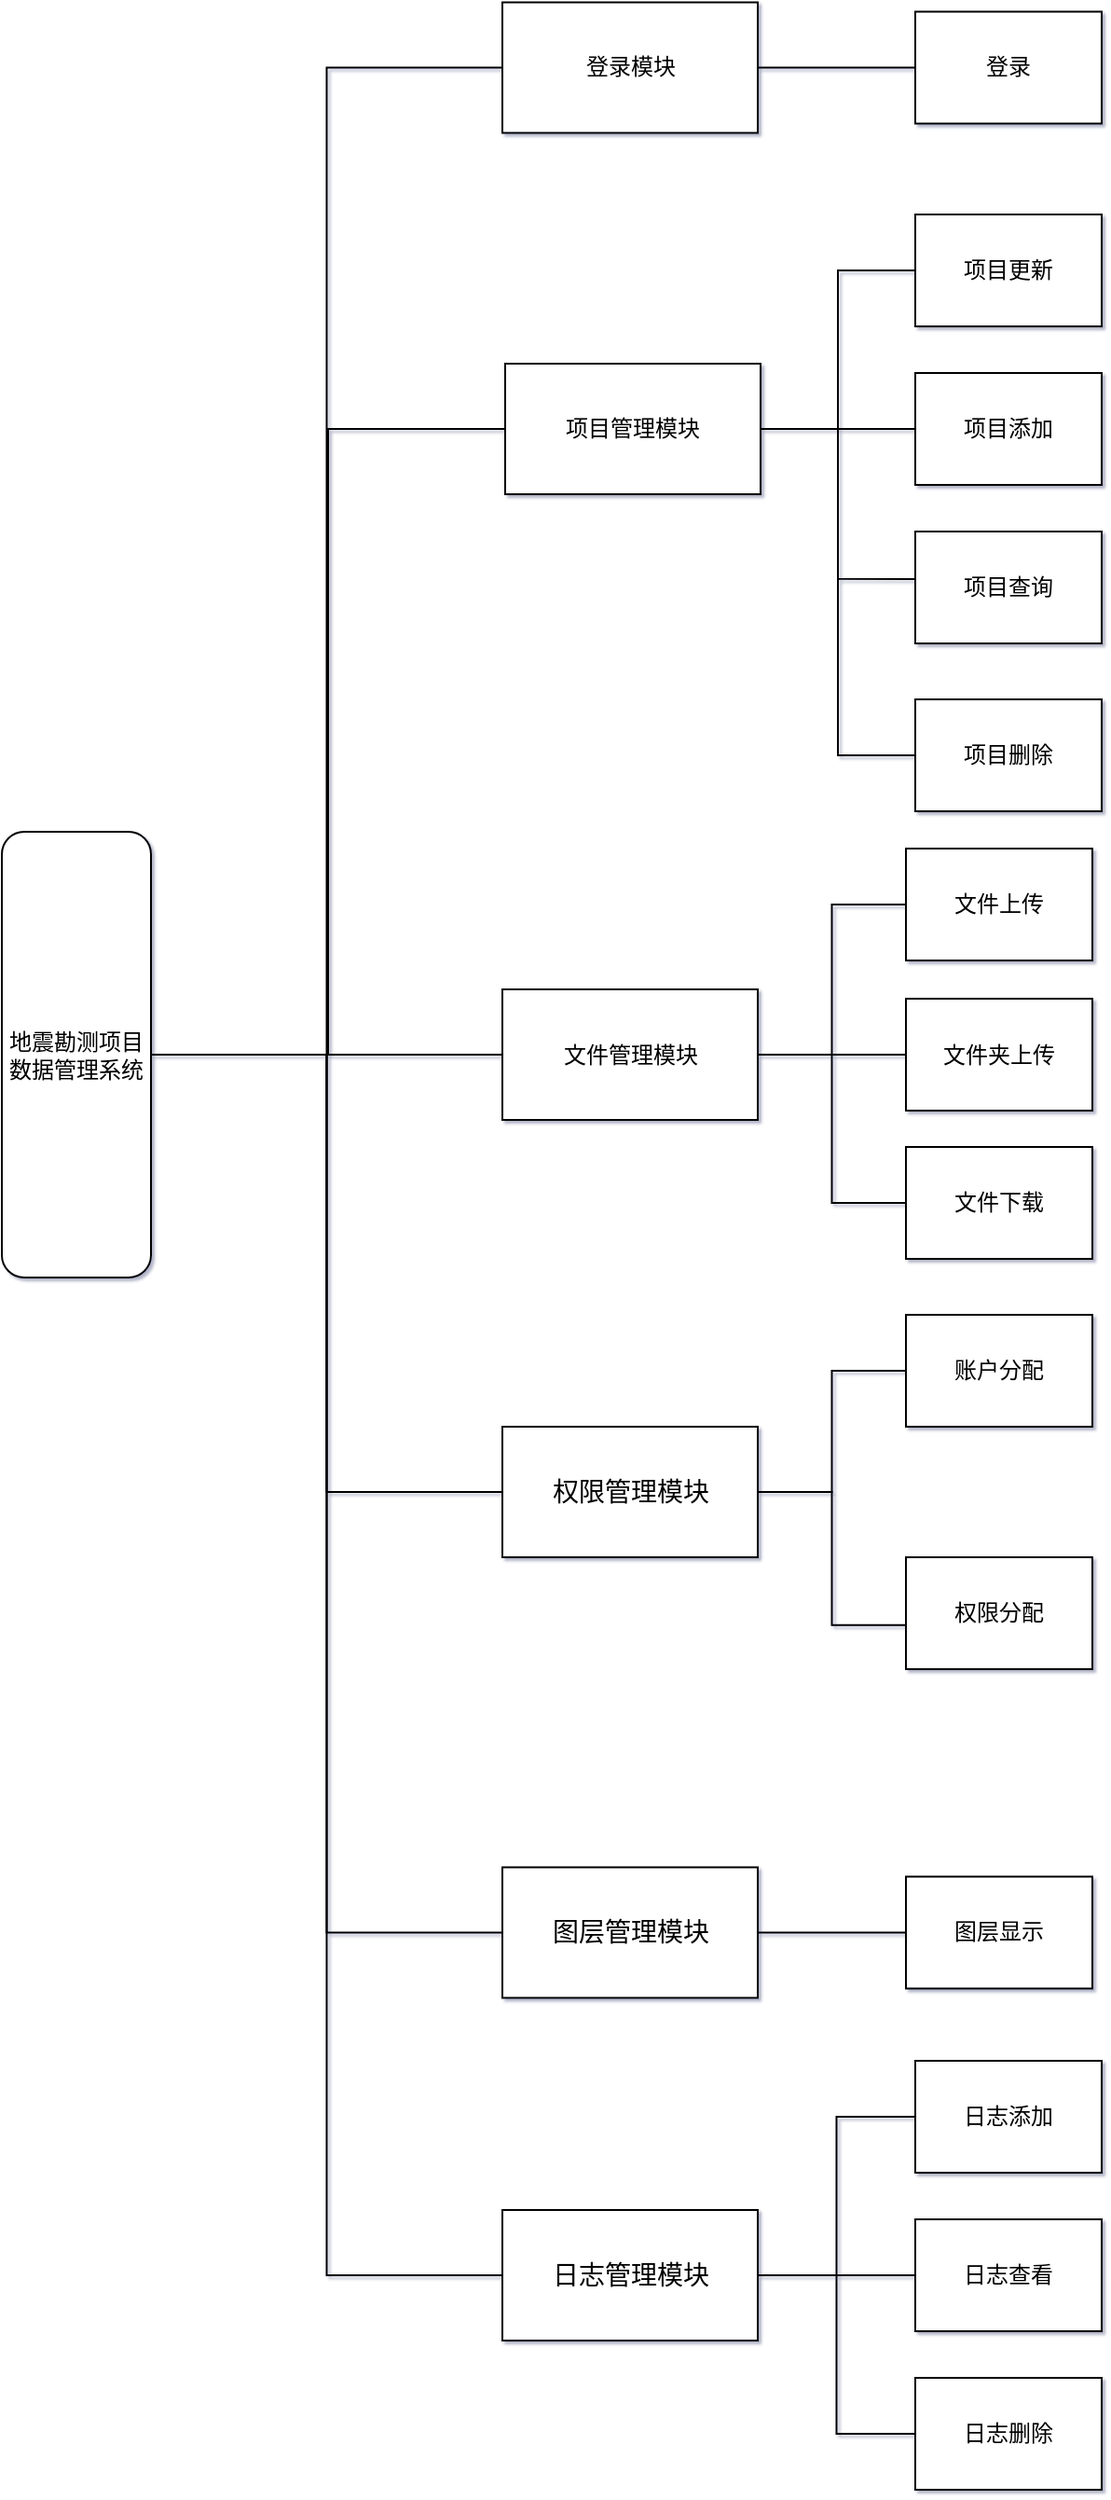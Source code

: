 <mxfile version="18.0.3" type="github">
  <diagram id="NUiRZpOZK513rjNv98Oe" name="Page-1">
    <mxGraphModel dx="2889" dy="1057" grid="1" gridSize="10" guides="1" tooltips="1" connect="1" arrows="1" fold="1" page="1" pageScale="1" pageWidth="827" pageHeight="1169" background="#ffffff" math="0" shadow="1">
      <root>
        <mxCell id="0" />
        <mxCell id="1" parent="0" />
        <mxCell id="e8OPRsYG1ByIHUOe2Pd6-8" style="edgeStyle=orthogonalEdgeStyle;rounded=0;orthogonalLoop=1;jettySize=auto;html=1;exitX=1;exitY=0.5;exitDx=0;exitDy=0;endArrow=none;endFill=0;" edge="1" parent="1" source="e8OPRsYG1ByIHUOe2Pd6-1" target="e8OPRsYG1ByIHUOe2Pd6-4">
          <mxGeometry relative="1" as="geometry" />
        </mxCell>
        <mxCell id="e8OPRsYG1ByIHUOe2Pd6-9" style="edgeStyle=orthogonalEdgeStyle;rounded=0;orthogonalLoop=1;jettySize=auto;html=1;exitX=1;exitY=0.5;exitDx=0;exitDy=0;endArrow=none;endFill=0;entryX=0;entryY=0.5;entryDx=0;entryDy=0;" edge="1" parent="1" source="e8OPRsYG1ByIHUOe2Pd6-1" target="e8OPRsYG1ByIHUOe2Pd6-5">
          <mxGeometry relative="1" as="geometry" />
        </mxCell>
        <mxCell id="e8OPRsYG1ByIHUOe2Pd6-10" style="edgeStyle=orthogonalEdgeStyle;rounded=0;orthogonalLoop=1;jettySize=auto;html=1;exitX=1;exitY=0.5;exitDx=0;exitDy=0;entryX=0;entryY=0.5;entryDx=0;entryDy=0;endArrow=none;endFill=0;" edge="1" parent="1" source="e8OPRsYG1ByIHUOe2Pd6-1" target="e8OPRsYG1ByIHUOe2Pd6-6">
          <mxGeometry relative="1" as="geometry" />
        </mxCell>
        <mxCell id="e8OPRsYG1ByIHUOe2Pd6-11" style="edgeStyle=orthogonalEdgeStyle;rounded=0;orthogonalLoop=1;jettySize=auto;html=1;exitX=1;exitY=0.5;exitDx=0;exitDy=0;entryX=0;entryY=0.5;entryDx=0;entryDy=0;endArrow=none;endFill=0;" edge="1" parent="1" source="e8OPRsYG1ByIHUOe2Pd6-1" target="e8OPRsYG1ByIHUOe2Pd6-7">
          <mxGeometry relative="1" as="geometry" />
        </mxCell>
        <mxCell id="e8OPRsYG1ByIHUOe2Pd6-12" style="edgeStyle=orthogonalEdgeStyle;rounded=0;orthogonalLoop=1;jettySize=auto;html=1;exitX=1;exitY=0.5;exitDx=0;exitDy=0;entryX=0;entryY=0.5;entryDx=0;entryDy=0;endArrow=none;endFill=0;" edge="1" parent="1" source="e8OPRsYG1ByIHUOe2Pd6-1" target="e8OPRsYG1ByIHUOe2Pd6-3">
          <mxGeometry relative="1" as="geometry" />
        </mxCell>
        <mxCell id="e8OPRsYG1ByIHUOe2Pd6-13" style="edgeStyle=orthogonalEdgeStyle;rounded=0;orthogonalLoop=1;jettySize=auto;html=1;exitX=1;exitY=0.5;exitDx=0;exitDy=0;entryX=0;entryY=0.5;entryDx=0;entryDy=0;endArrow=none;endFill=0;" edge="1" parent="1" source="e8OPRsYG1ByIHUOe2Pd6-1" target="e8OPRsYG1ByIHUOe2Pd6-2">
          <mxGeometry relative="1" as="geometry" />
        </mxCell>
        <mxCell id="e8OPRsYG1ByIHUOe2Pd6-1" value="地震勘测项目数据管理系统" style="rounded=1;whiteSpace=wrap;html=1;" vertex="1" parent="1">
          <mxGeometry x="-510" y="1121" width="80" height="239" as="geometry" />
        </mxCell>
        <mxCell id="e8OPRsYG1ByIHUOe2Pd6-26" style="edgeStyle=orthogonalEdgeStyle;rounded=0;orthogonalLoop=1;jettySize=auto;html=1;exitX=1;exitY=0.5;exitDx=0;exitDy=0;endArrow=none;endFill=0;" edge="1" parent="1" source="e8OPRsYG1ByIHUOe2Pd6-2" target="e8OPRsYG1ByIHUOe2Pd6-25">
          <mxGeometry relative="1" as="geometry" />
        </mxCell>
        <mxCell id="e8OPRsYG1ByIHUOe2Pd6-2" value="&lt;span&gt;登录模块&lt;/span&gt;" style="rounded=0;whiteSpace=wrap;html=1;" vertex="1" parent="1">
          <mxGeometry x="-241.5" y="676.26" width="137" height="70" as="geometry" />
        </mxCell>
        <mxCell id="e8OPRsYG1ByIHUOe2Pd6-31" style="edgeStyle=orthogonalEdgeStyle;rounded=0;orthogonalLoop=1;jettySize=auto;html=1;exitX=1;exitY=0.5;exitDx=0;exitDy=0;endArrow=none;endFill=0;entryX=0;entryY=0.5;entryDx=0;entryDy=0;" edge="1" parent="1" source="e8OPRsYG1ByIHUOe2Pd6-3" target="e8OPRsYG1ByIHUOe2Pd6-30">
          <mxGeometry relative="1" as="geometry" />
        </mxCell>
        <mxCell id="e8OPRsYG1ByIHUOe2Pd6-32" style="edgeStyle=orthogonalEdgeStyle;rounded=0;orthogonalLoop=1;jettySize=auto;html=1;exitX=1;exitY=0.5;exitDx=0;exitDy=0;endArrow=none;endFill=0;" edge="1" parent="1" source="e8OPRsYG1ByIHUOe2Pd6-3" target="e8OPRsYG1ByIHUOe2Pd6-27">
          <mxGeometry relative="1" as="geometry" />
        </mxCell>
        <mxCell id="e8OPRsYG1ByIHUOe2Pd6-33" style="edgeStyle=orthogonalEdgeStyle;rounded=0;orthogonalLoop=1;jettySize=auto;html=1;exitX=1;exitY=0.5;exitDx=0;exitDy=0;entryX=0.008;entryY=0.424;entryDx=0;entryDy=0;entryPerimeter=0;endArrow=none;endFill=0;" edge="1" parent="1" source="e8OPRsYG1ByIHUOe2Pd6-3" target="e8OPRsYG1ByIHUOe2Pd6-29">
          <mxGeometry relative="1" as="geometry" />
        </mxCell>
        <mxCell id="e8OPRsYG1ByIHUOe2Pd6-34" style="edgeStyle=orthogonalEdgeStyle;rounded=0;orthogonalLoop=1;jettySize=auto;html=1;exitX=1;exitY=0.5;exitDx=0;exitDy=0;entryX=0;entryY=0.5;entryDx=0;entryDy=0;endArrow=none;endFill=0;" edge="1" parent="1" source="e8OPRsYG1ByIHUOe2Pd6-3" target="e8OPRsYG1ByIHUOe2Pd6-28">
          <mxGeometry relative="1" as="geometry" />
        </mxCell>
        <mxCell id="e8OPRsYG1ByIHUOe2Pd6-3" value="项目管理模块" style="rounded=0;whiteSpace=wrap;html=1;" vertex="1" parent="1">
          <mxGeometry x="-240" y="870" width="137" height="70" as="geometry" />
        </mxCell>
        <mxCell id="e8OPRsYG1ByIHUOe2Pd6-38" style="edgeStyle=orthogonalEdgeStyle;rounded=0;orthogonalLoop=1;jettySize=auto;html=1;exitX=1;exitY=0.5;exitDx=0;exitDy=0;endArrow=none;endFill=0;entryX=0;entryY=0.5;entryDx=0;entryDy=0;" edge="1" parent="1" source="e8OPRsYG1ByIHUOe2Pd6-4" target="e8OPRsYG1ByIHUOe2Pd6-35">
          <mxGeometry relative="1" as="geometry" />
        </mxCell>
        <mxCell id="e8OPRsYG1ByIHUOe2Pd6-39" style="edgeStyle=orthogonalEdgeStyle;rounded=0;orthogonalLoop=1;jettySize=auto;html=1;exitX=1;exitY=0.5;exitDx=0;exitDy=0;entryX=0;entryY=0.5;entryDx=0;entryDy=0;endArrow=none;endFill=0;" edge="1" parent="1" source="e8OPRsYG1ByIHUOe2Pd6-4" target="e8OPRsYG1ByIHUOe2Pd6-37">
          <mxGeometry relative="1" as="geometry" />
        </mxCell>
        <mxCell id="e8OPRsYG1ByIHUOe2Pd6-40" style="edgeStyle=orthogonalEdgeStyle;rounded=0;orthogonalLoop=1;jettySize=auto;html=1;exitX=1;exitY=0.5;exitDx=0;exitDy=0;entryX=0;entryY=0.5;entryDx=0;entryDy=0;endArrow=none;endFill=0;" edge="1" parent="1" source="e8OPRsYG1ByIHUOe2Pd6-4" target="e8OPRsYG1ByIHUOe2Pd6-36">
          <mxGeometry relative="1" as="geometry" />
        </mxCell>
        <mxCell id="e8OPRsYG1ByIHUOe2Pd6-4" value="文件管理模块" style="rounded=0;whiteSpace=wrap;html=1;" vertex="1" parent="1">
          <mxGeometry x="-241.5" y="1205.5" width="137" height="70" as="geometry" />
        </mxCell>
        <mxCell id="e8OPRsYG1ByIHUOe2Pd6-43" style="edgeStyle=orthogonalEdgeStyle;rounded=0;orthogonalLoop=1;jettySize=auto;html=1;exitX=1;exitY=0.5;exitDx=0;exitDy=0;entryX=0;entryY=0.5;entryDx=0;entryDy=0;endArrow=none;endFill=0;" edge="1" parent="1" source="e8OPRsYG1ByIHUOe2Pd6-5" target="e8OPRsYG1ByIHUOe2Pd6-41">
          <mxGeometry relative="1" as="geometry" />
        </mxCell>
        <mxCell id="e8OPRsYG1ByIHUOe2Pd6-44" style="edgeStyle=orthogonalEdgeStyle;rounded=0;orthogonalLoop=1;jettySize=auto;html=1;exitX=1;exitY=0.5;exitDx=0;exitDy=0;entryX=0.008;entryY=0.606;entryDx=0;entryDy=0;entryPerimeter=0;endArrow=none;endFill=0;" edge="1" parent="1" source="e8OPRsYG1ByIHUOe2Pd6-5" target="e8OPRsYG1ByIHUOe2Pd6-42">
          <mxGeometry relative="1" as="geometry" />
        </mxCell>
        <mxCell id="e8OPRsYG1ByIHUOe2Pd6-5" value="&lt;span style=&quot;font-size: 14px&quot;&gt;权限管理模块&lt;/span&gt;" style="rounded=0;whiteSpace=wrap;html=1;" vertex="1" parent="1">
          <mxGeometry x="-241.5" y="1440" width="137" height="70" as="geometry" />
        </mxCell>
        <mxCell id="e8OPRsYG1ByIHUOe2Pd6-46" style="edgeStyle=orthogonalEdgeStyle;rounded=0;orthogonalLoop=1;jettySize=auto;html=1;exitX=1;exitY=0.5;exitDx=0;exitDy=0;endArrow=none;endFill=0;" edge="1" parent="1" source="e8OPRsYG1ByIHUOe2Pd6-6" target="e8OPRsYG1ByIHUOe2Pd6-45">
          <mxGeometry relative="1" as="geometry" />
        </mxCell>
        <mxCell id="e8OPRsYG1ByIHUOe2Pd6-6" value="&lt;span style=&quot;font-size: 14px&quot;&gt;图层管理模块&lt;/span&gt;" style="rounded=0;whiteSpace=wrap;html=1;" vertex="1" parent="1">
          <mxGeometry x="-241.5" y="1676.25" width="137" height="70" as="geometry" />
        </mxCell>
        <mxCell id="e8OPRsYG1ByIHUOe2Pd6-50" style="edgeStyle=orthogonalEdgeStyle;rounded=0;orthogonalLoop=1;jettySize=auto;html=1;exitX=1;exitY=0.5;exitDx=0;exitDy=0;endArrow=none;endFill=0;entryX=0;entryY=0.5;entryDx=0;entryDy=0;" edge="1" parent="1" source="e8OPRsYG1ByIHUOe2Pd6-7" target="e8OPRsYG1ByIHUOe2Pd6-47">
          <mxGeometry relative="1" as="geometry" />
        </mxCell>
        <mxCell id="e8OPRsYG1ByIHUOe2Pd6-52" style="edgeStyle=orthogonalEdgeStyle;rounded=0;orthogonalLoop=1;jettySize=auto;html=1;exitX=1;exitY=0.5;exitDx=0;exitDy=0;entryX=0;entryY=0.5;entryDx=0;entryDy=0;endArrow=none;endFill=0;" edge="1" parent="1" source="e8OPRsYG1ByIHUOe2Pd6-7" target="e8OPRsYG1ByIHUOe2Pd6-48">
          <mxGeometry relative="1" as="geometry" />
        </mxCell>
        <mxCell id="e8OPRsYG1ByIHUOe2Pd6-53" style="edgeStyle=orthogonalEdgeStyle;rounded=0;orthogonalLoop=1;jettySize=auto;html=1;exitX=1;exitY=0.5;exitDx=0;exitDy=0;entryX=0;entryY=0.5;entryDx=0;entryDy=0;endArrow=none;endFill=0;" edge="1" parent="1" source="e8OPRsYG1ByIHUOe2Pd6-7" target="e8OPRsYG1ByIHUOe2Pd6-49">
          <mxGeometry relative="1" as="geometry" />
        </mxCell>
        <mxCell id="e8OPRsYG1ByIHUOe2Pd6-7" value="&lt;span style=&quot;font-size: 14px&quot;&gt;日志管理模块&lt;/span&gt;" style="rounded=0;whiteSpace=wrap;html=1;" vertex="1" parent="1">
          <mxGeometry x="-241.5" y="1860" width="137" height="70" as="geometry" />
        </mxCell>
        <mxCell id="e8OPRsYG1ByIHUOe2Pd6-25" value="登录" style="rounded=0;whiteSpace=wrap;html=1;" vertex="1" parent="1">
          <mxGeometry x="-20" y="681.26" width="100" height="60" as="geometry" />
        </mxCell>
        <mxCell id="e8OPRsYG1ByIHUOe2Pd6-27" value="项目添加" style="rounded=0;whiteSpace=wrap;html=1;" vertex="1" parent="1">
          <mxGeometry x="-20" y="875" width="100" height="60" as="geometry" />
        </mxCell>
        <mxCell id="e8OPRsYG1ByIHUOe2Pd6-28" value="项目删除&lt;span style=&quot;color: rgba(0 , 0 , 0 , 0) ; font-family: monospace ; font-size: 0px&quot;&gt;%3CmxGraphModel%3E%3Croot%3E%3CmxCell%20id%3D%220%22%2F%3E%3CmxCell%20id%3D%221%22%20parent%3D%220%22%2F%3E%3CmxCell%20id%3D%222%22%20value%3D%22%E9%A1%B9%E7%9B%AE%E6%B7%BB%E5%8A%A0%22%20style%3D%22rounded%3D0%3BwhiteSpace%3Dwrap%3Bhtml%3D1%3B%22%20vertex%3D%221%22%20parent%3D%221%22%3E%3CmxGeometry%20x%3D%22270%22%20y%3D%22760%22%20width%3D%2280%22%20height%3D%2260%22%20as%3D%22geometry%22%2F%3E%3C%2FmxCell%3E%3C%2Froot%3E%3C%2FmxGraphModel%3E&lt;/span&gt;" style="rounded=0;whiteSpace=wrap;html=1;" vertex="1" parent="1">
          <mxGeometry x="-20" y="1050" width="100" height="60" as="geometry" />
        </mxCell>
        <mxCell id="e8OPRsYG1ByIHUOe2Pd6-29" value="项目查询" style="rounded=0;whiteSpace=wrap;html=1;" vertex="1" parent="1">
          <mxGeometry x="-20" y="960" width="100" height="60" as="geometry" />
        </mxCell>
        <mxCell id="e8OPRsYG1ByIHUOe2Pd6-30" value="项目更新" style="rounded=0;whiteSpace=wrap;html=1;" vertex="1" parent="1">
          <mxGeometry x="-20" y="790" width="100" height="60" as="geometry" />
        </mxCell>
        <mxCell id="e8OPRsYG1ByIHUOe2Pd6-35" value="文件上传" style="rounded=0;whiteSpace=wrap;html=1;" vertex="1" parent="1">
          <mxGeometry x="-25" y="1130" width="100" height="60" as="geometry" />
        </mxCell>
        <mxCell id="e8OPRsYG1ByIHUOe2Pd6-36" value="文件下载" style="rounded=0;whiteSpace=wrap;html=1;" vertex="1" parent="1">
          <mxGeometry x="-25" y="1290" width="100" height="60" as="geometry" />
        </mxCell>
        <mxCell id="e8OPRsYG1ByIHUOe2Pd6-37" value="文件夹上传" style="rounded=0;whiteSpace=wrap;html=1;" vertex="1" parent="1">
          <mxGeometry x="-25" y="1210.5" width="100" height="60" as="geometry" />
        </mxCell>
        <mxCell id="e8OPRsYG1ByIHUOe2Pd6-41" value="账户分配" style="rounded=0;whiteSpace=wrap;html=1;" vertex="1" parent="1">
          <mxGeometry x="-25" y="1380" width="100" height="60" as="geometry" />
        </mxCell>
        <mxCell id="e8OPRsYG1ByIHUOe2Pd6-42" value="权限分配" style="rounded=0;whiteSpace=wrap;html=1;" vertex="1" parent="1">
          <mxGeometry x="-25" y="1510" width="100" height="60" as="geometry" />
        </mxCell>
        <mxCell id="e8OPRsYG1ByIHUOe2Pd6-45" value="图层显示" style="rounded=0;whiteSpace=wrap;html=1;" vertex="1" parent="1">
          <mxGeometry x="-25" y="1681.25" width="100" height="60" as="geometry" />
        </mxCell>
        <mxCell id="e8OPRsYG1ByIHUOe2Pd6-47" value="日志添加" style="rounded=0;whiteSpace=wrap;html=1;" vertex="1" parent="1">
          <mxGeometry x="-20" y="1780" width="100" height="60" as="geometry" />
        </mxCell>
        <mxCell id="e8OPRsYG1ByIHUOe2Pd6-48" value="日志查看" style="rounded=0;whiteSpace=wrap;html=1;" vertex="1" parent="1">
          <mxGeometry x="-20" y="1865" width="100" height="60" as="geometry" />
        </mxCell>
        <mxCell id="e8OPRsYG1ByIHUOe2Pd6-49" value="日志删除" style="rounded=0;whiteSpace=wrap;html=1;" vertex="1" parent="1">
          <mxGeometry x="-20" y="1950" width="100" height="60" as="geometry" />
        </mxCell>
      </root>
    </mxGraphModel>
  </diagram>
</mxfile>
